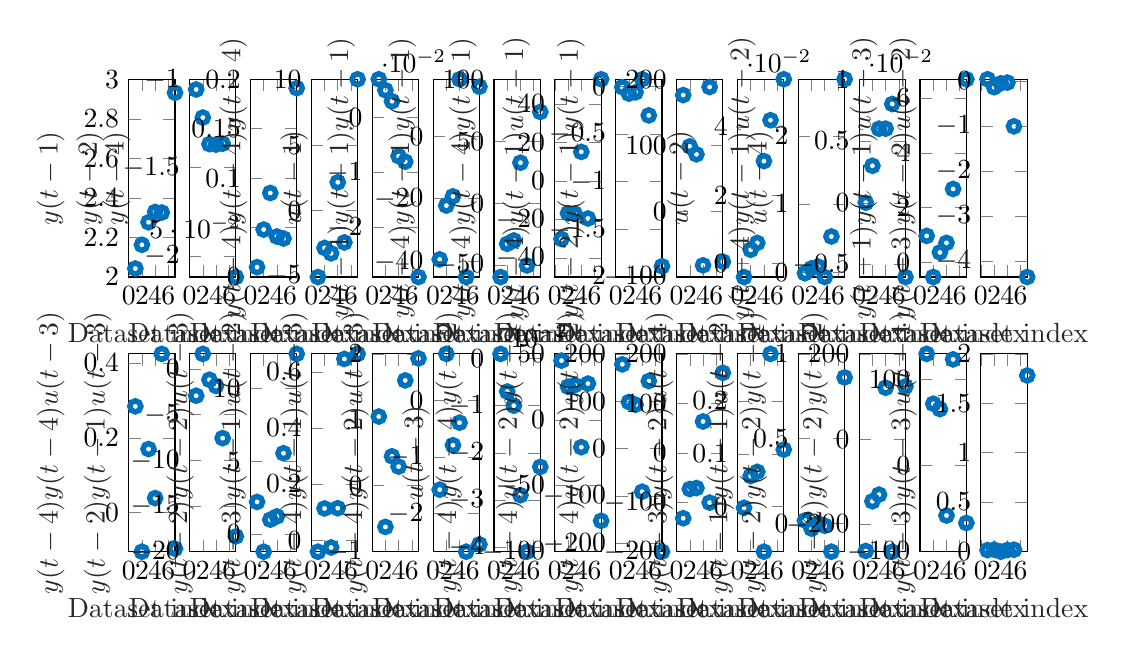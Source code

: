 % This file was created by matlab2tikz.
%
\definecolor{mycolor1}{rgb}{0.0,0.447,0.741}%
%
\begin{tikzpicture}

\begin{axis}[%
width=0.588cm,
height=2.512cm,
at={(0cm,3.488cm)},
scale only axis,
xmin=0,
xmax=7,
xlabel style={font=\color{white!15!black}},
xlabel={Dataset index},
ymin=2,
ymax=3,
ylabel style={font=\color{white!15!black}},
ylabel={$y(t-1)$},
axis background/.style={fill=white}
]
\addplot [color=mycolor1, line width=2.0pt, draw=none, mark=o, mark options={solid, mycolor1}, forget plot]
  table[row sep=crcr]{%
1	2.043\\
2	2.163\\
3	2.277\\
4	2.329\\
5	2.326\\
7	2.932\\
};
\end{axis}

\begin{axis}[%
width=0.588cm,
height=2.512cm,
at={(0.773cm,3.488cm)},
scale only axis,
xmin=0,
xmax=7,
xlabel style={font=\color{white!15!black}},
xlabel={Dataset index},
ymin=-2.12,
ymax=-1,
ylabel style={font=\color{white!15!black}},
ylabel={$y(t-2)$},
axis background/.style={fill=white}
]
\addplot [color=mycolor1, line width=2.0pt, draw=none, mark=o, mark options={solid, mycolor1}, forget plot]
  table[row sep=crcr]{%
1	-1.058\\
2	-1.217\\
3	-1.367\\
4	-1.37\\
5	-1.365\\
7	-2.12\\
};
\end{axis}

\begin{axis}[%
width=0.588cm,
height=2.512cm,
at={(1.546cm,3.488cm)},
scale only axis,
xmin=0,
xmax=7,
xlabel style={font=\color{white!15!black}},
xlabel={Dataset index},
ymin=0,
ymax=0.2,
ylabel style={font=\color{white!15!black}},
ylabel={$y(t-4)$},
axis background/.style={fill=white}
]
\addplot [color=mycolor1, line width=2.0pt, draw=none, mark=o, mark options={solid, mycolor1}, forget plot]
  table[row sep=crcr]{%
1	0.01\\
2	0.048\\
3	0.085\\
4	0.041\\
5	0.039\\
7	0.191\\
};
\end{axis}

\begin{axis}[%
width=0.588cm,
height=2.512cm,
at={(2.319cm,3.488cm)},
scale only axis,
xmin=0,
xmax=7,
xlabel style={font=\color{white!15!black}},
xlabel={Dataset index},
ymin=-5.067,
ymax=10.04,
ylabel style={font=\color{white!15!black}},
ylabel={$y(t-4)y(t-4)y(t-4)$},
axis background/.style={fill=white}
]
\addplot [color=mycolor1, line width=2.0pt, draw=none, mark=o, mark options={solid, mycolor1}, forget plot]
  table[row sep=crcr]{%
1	-5.067\\
2	-2.844\\
3	-3.258\\
4	2.171\\
5	-2.425\\
7	10.04\\
};
\end{axis}

\begin{axis}[%
width=0.588cm,
height=2.512cm,
at={(3.092cm,3.488cm)},
scale only axis,
xmin=0,
xmax=7,
xlabel style={font=\color{white!15!black}},
xlabel={Dataset index},
ymin=-0.029,
ymax=0.007,
ylabel style={font=\color{white!15!black}},
ylabel={$u(t-1)$},
axis background/.style={fill=white}
]
\addplot [color=mycolor1, line width=2.0pt, draw=none, mark=o, mark options={solid, mycolor1}, forget plot]
  table[row sep=crcr]{%
1	0.007\\
2	0.005\\
3	0.003\\
4	-0.007\\
5	-0.008\\
7	-0.029\\
};
\end{axis}

\begin{axis}[%
width=0.588cm,
height=2.512cm,
at={(3.866cm,3.488cm)},
scale only axis,
xmin=0,
xmax=7,
xlabel style={font=\color{white!15!black}},
xlabel={Dataset index},
ymin=-45.047,
ymax=18.177,
ylabel style={font=\color{white!15!black}},
ylabel={$y(t-1)y(t-1)y(t-1)$},
axis background/.style={fill=white}
]
\addplot [color=mycolor1, line width=2.0pt, draw=none, mark=o, mark options={solid, mycolor1}, forget plot]
  table[row sep=crcr]{%
1	-39.411\\
2	-22.195\\
3	-19.261\\
4	18.177\\
5	-45.047\\
7	15.771\\
};
\end{axis}

\begin{axis}[%
width=0.588cm,
height=2.512cm,
at={(4.639cm,3.488cm)},
scale only axis,
xmin=0,
xmax=7,
xlabel style={font=\color{white!15!black}},
xlabel={Dataset index},
ymin=-59.725,
ymax=100,
ylabel style={font=\color{white!15!black}},
ylabel={$y(t-4)y(t-1)y(t-1)$},
axis background/.style={fill=white}
]
\addplot [color=mycolor1, line width=2.0pt, draw=none, mark=o, mark options={solid, mycolor1}, forget plot]
  table[row sep=crcr]{%
1	-59.725\\
2	-32.906\\
3	-30.196\\
4	32.603\\
5	-50.346\\
7	73.574\\
};
\end{axis}

\begin{axis}[%
width=0.588cm,
height=2.512cm,
at={(5.412cm,3.488cm)},
scale only axis,
xmin=0,
xmax=7,
xlabel style={font=\color{white!15!black}},
xlabel={Dataset index},
ymin=-50,
ymax=52.79,
ylabel style={font=\color{white!15!black}},
ylabel={$y(t-4)y(t-4)y(t-1)$},
axis background/.style={fill=white}
]
\addplot [color=mycolor1, line width=2.0pt, draw=none, mark=o, mark options={solid, mycolor1}, forget plot]
  table[row sep=crcr]{%
1	-30.216\\
2	-16.882\\
3	-17.079\\
4	15.045\\
5	-19.567\\
7	52.79\\
};
\end{axis}

\begin{axis}[%
width=0.588cm,
height=2.512cm,
at={(6.185cm,3.488cm)},
scale only axis,
xmin=0,
xmax=7,
xlabel style={font=\color{white!15!black}},
xlabel={Dataset index},
ymin=-2,
ymax=0.074,
ylabel style={font=\color{white!15!black}},
ylabel={$y(t-4)y(t-1)u(t-1)$},
axis background/.style={fill=white}
]
\addplot [color=mycolor1, line width=2.0pt, draw=none, mark=o, mark options={solid, mycolor1}, forget plot]
  table[row sep=crcr]{%
1	-0.009\\
2	-0.077\\
3	-0.063\\
4	0.074\\
5	-0.305\\
7	-1.887\\
};
\end{axis}

\begin{axis}[%
width=0.588cm,
height=2.512cm,
at={(6.958cm,3.488cm)},
scale only axis,
xmin=0,
xmax=7,
xlabel style={font=\color{white!15!black}},
xlabel={Dataset index},
ymin=-100,
ymax=200,
ylabel style={font=\color{white!15!black}},
ylabel={$y(t-2)y(t-1)y(t-1)$},
axis background/.style={fill=white}
]
\addplot [color=mycolor1, line width=2.0pt, draw=none, mark=o, mark options={solid, mycolor1}, forget plot]
  table[row sep=crcr]{%
1	176.029\\
2	98.236\\
3	86.196\\
4	-82.189\\
5	188.228\\
7	-76.696\\
};
\end{axis}

\begin{axis}[%
width=0.588cm,
height=2.512cm,
at={(7.731cm,3.488cm)},
scale only axis,
xmin=0,
xmax=7,
xlabel style={font=\color{white!15!black}},
xlabel={Dataset index},
ymin=-0.004,
ymax=0.054,
ylabel style={font=\color{white!15!black}},
ylabel={$u(t-2)$},
axis background/.style={fill=white}
]
\addplot [color=mycolor1, line width=2.0pt, draw=none, mark=o, mark options={solid, mycolor1}, forget plot]
  table[row sep=crcr]{%
1	-0.004\\
2	0.004\\
3	0.006\\
4	0.03\\
5	0.042\\
7	0.054\\
};
\end{axis}

\begin{axis}[%
width=0.588cm,
height=2.512cm,
at={(8.504cm,3.488cm)},
scale only axis,
xmin=0,
xmax=7,
xlabel style={font=\color{white!15!black}},
xlabel={Dataset index},
ymin=-0.071,
ymax=2.83,
ylabel style={font=\color{white!15!black}},
ylabel={$y(t-4)y(t-1)u(t-2)$},
axis background/.style={fill=white}
]
\addplot [color=mycolor1, line width=2.0pt, draw=none, mark=o, mark options={solid, mycolor1}, forget plot]
  table[row sep=crcr]{%
1	-0.015\\
2	0.057\\
3	0.082\\
4	-0.071\\
5	0.524\\
7	2.83\\
};
\end{axis}

\begin{axis}[%
width=0.588cm,
height=2.512cm,
at={(9.277cm,3.488cm)},
scale only axis,
xmin=0,
xmax=7,
xlabel style={font=\color{white!15!black}},
xlabel={Dataset index},
ymin=-0.006,
ymax=0.01,
ylabel style={font=\color{white!15!black}},
ylabel={$u(t-4)$},
axis background/.style={fill=white}
]
\addplot [color=mycolor1, line width=2.0pt, draw=none, mark=o, mark options={solid, mycolor1}, forget plot]
  table[row sep=crcr]{%
1	1.376e-05\\
2	0.003\\
3	0.006\\
4	0.006\\
5	0.008\\
7	-0.006\\
};
\end{axis}

\begin{axis}[%
width=0.588cm,
height=2.512cm,
at={(10.05cm,3.488cm)},
scale only axis,
xmin=0,
xmax=7,
xlabel style={font=\color{white!15!black}},
xlabel={Dataset index},
ymin=-0.536,
ymax=6.685,
ylabel style={font=\color{white!15!black}},
ylabel={$y(t-1)y(t-1)u(t-3)$},
axis background/.style={fill=white}
]
\addplot [color=mycolor1, line width=2.0pt, draw=none, mark=o, mark options={solid, mycolor1}, forget plot]
  table[row sep=crcr]{%
1	0.967\\
2	-0.536\\
3	0.364\\
4	0.712\\
5	2.68\\
7	6.685\\
};
\end{axis}

\begin{axis}[%
width=0.588cm,
height=2.512cm,
at={(10.823cm,3.488cm)},
scale only axis,
xmin=0,
xmax=7,
xlabel style={font=\color{white!15!black}},
xlabel={Dataset index},
ymin=-4.36,
ymax=0.038,
ylabel style={font=\color{white!15!black}},
ylabel={$y(t-3)y(t-2)u(t-2)$},
axis background/.style={fill=white}
]
\addplot [color=mycolor1, line width=2.0pt, draw=none, mark=o, mark options={solid, mycolor1}, forget plot]
  table[row sep=crcr]{%
1	0.038\\
2	-0.139\\
3	-0.053\\
4	-0.036\\
5	-1.009\\
7	-4.36\\
};
\end{axis}

\begin{axis}[%
width=0.588cm,
height=2.512cm,
at={(0cm,0cm)},
scale only axis,
xmin=0,
xmax=7,
xlabel style={font=\color{white!15!black}},
xlabel={Dataset index},
ymin=-0.104,
ymax=0.424,
ylabel style={font=\color{white!15!black}},
ylabel={$y(t-4)y(t-4)u(t-3)$},
axis background/.style={fill=white}
]
\addplot [color=mycolor1, line width=2.0pt, draw=none, mark=o, mark options={solid, mycolor1}, forget plot]
  table[row sep=crcr]{%
1	0.284\\
2	-0.104\\
3	0.17\\
4	0.039\\
5	0.424\\
7	-0.096\\
};
\end{axis}

\begin{axis}[%
width=0.588cm,
height=2.512cm,
at={(0.773cm,0cm)},
scale only axis,
xmin=0,
xmax=7,
xlabel style={font=\color{white!15!black}},
xlabel={Dataset index},
ymin=-20,
ymax=1.654,
ylabel style={font=\color{white!15!black}},
ylabel={$y(t-2)y(t-1)u(t-3)$},
axis background/.style={fill=white}
]
\addplot [color=mycolor1, line width=2.0pt, draw=none, mark=o, mark options={solid, mycolor1}, forget plot]
  table[row sep=crcr]{%
1	-2.924\\
2	1.654\\
3	-1.176\\
4	-1.854\\
5	-7.567\\
7	-18.329\\
};
\end{axis}

\begin{axis}[%
width=0.588cm,
height=2.512cm,
at={(1.546cm,0cm)},
scale only axis,
xmin=0,
xmax=7,
xlabel style={font=\color{white!15!black}},
xlabel={Dataset index},
ymin=-1.211,
ymax=12.36,
ylabel style={font=\color{white!15!black}},
ylabel={$y(t-2)y(t-2)u(t-3)$},
axis background/.style={fill=white}
]
\addplot [color=mycolor1, line width=2.0pt, draw=none, mark=o, mark options={solid, mycolor1}, forget plot]
  table[row sep=crcr]{%
1	2.203\\
2	-1.211\\
3	0.988\\
4	1.21\\
5	5.544\\
7	12.36\\
};
\end{axis}

\begin{axis}[%
width=0.588cm,
height=2.512cm,
at={(2.319cm,0cm)},
scale only axis,
xmin=0,
xmax=7,
xlabel style={font=\color{white!15!black}},
xlabel={Dataset index},
ymin=-0.041,
ymax=0.664,
ylabel style={font=\color{white!15!black}},
ylabel={$y(t-3)y(t-1)u(t-2)$},
axis background/.style={fill=white}
]
\addplot [color=mycolor1, line width=2.0pt, draw=none, mark=o, mark options={solid, mycolor1}, forget plot]
  table[row sep=crcr]{%
1	-0.041\\
2	0.113\\
3	-0.026\\
4	0.114\\
5	0.646\\
7	0.664\\
};
\end{axis}

\begin{axis}[%
width=0.588cm,
height=2.512cm,
at={(3.092cm,0cm)},
scale only axis,
xmin=0,
xmax=7,
xlabel style={font=\color{white!15!black}},
xlabel={Dataset index},
ymin=-1,
ymax=2,
ylabel style={font=\color{white!15!black}},
ylabel={$y(t-4)y(t-1)u(t-3)$},
axis background/.style={fill=white}
]
\addplot [color=mycolor1, line width=2.0pt, draw=none, mark=o, mark options={solid, mycolor1}, forget plot]
  table[row sep=crcr]{%
1	1.05\\
2	-0.624\\
3	0.447\\
4	0.291\\
5	1.598\\
7	1.931\\
};
\end{axis}

\begin{axis}[%
width=0.588cm,
height=2.512cm,
at={(3.866cm,0cm)},
scale only axis,
xmin=0,
xmax=7,
xlabel style={font=\color{white!15!black}},
xlabel={Dataset index},
ymin=-2.675,
ymax=0.82,
ylabel style={font=\color{white!15!black}},
ylabel={$y(t-4)y(t-2)u(t-3)$},
axis background/.style={fill=white}
]
\addplot [color=mycolor1, line width=2.0pt, draw=none, mark=o, mark options={solid, mycolor1}, forget plot]
  table[row sep=crcr]{%
1	-1.579\\
2	0.82\\
3	-0.794\\
4	-0.395\\
5	-2.675\\
7	-2.546\\
};
\end{axis}

\begin{axis}[%
width=0.588cm,
height=2.512cm,
at={(4.639cm,0cm)},
scale only axis,
xmin=0,
xmax=7,
xlabel style={font=\color{white!15!black}},
xlabel={Dataset index},
ymin=-0.041,
ymax=0.001,
ylabel style={font=\color{white!15!black}},
ylabel={$u(t-3)$},
axis background/.style={fill=white}
]
\addplot [color=mycolor1, line width=2.0pt, draw=none, mark=o, mark options={solid, mycolor1}, forget plot]
  table[row sep=crcr]{%
1	0.001\\
2	-0.007\\
3	-0.01\\
4	-0.029\\
5	-0.041\\
7	-0.023\\
};
\end{axis}

\begin{axis}[%
width=0.588cm,
height=2.512cm,
at={(5.412cm,0cm)},
scale only axis,
xmin=0,
xmax=7,
xlabel style={font=\color{white!15!black}},
xlabel={Dataset index},
ymin=-100,
ymax=50,
ylabel style={font=\color{white!15!black}},
ylabel={$y(t-4)y(t-4)y(t-2)$},
axis background/.style={fill=white}
]
\addplot [color=mycolor1, line width=2.0pt, draw=none, mark=o, mark options={solid, mycolor1}, forget plot]
  table[row sep=crcr]{%
1	44.89\\
2	25.078\\
3	26.323\\
4	-20.739\\
5	27.458\\
7	-76.601\\
};
\end{axis}

\begin{axis}[%
width=0.588cm,
height=2.512cm,
at={(6.185cm,0cm)},
scale only axis,
xmin=0,
xmax=7,
xlabel style={font=\color{white!15!black}},
xlabel={Dataset index},
ymin=-217.739,
ymax=200,
ylabel style={font=\color{white!15!black}},
ylabel={$y(t-4)y(t-2)y(t-1)$},
axis background/.style={fill=white}
]
\addplot [color=mycolor1, line width=2.0pt, draw=none, mark=o, mark options={solid, mycolor1}, forget plot]
  table[row sep=crcr]{%
1	177.925\\
2	98.343\\
3	92.726\\
4	-91.045\\
5	142.621\\
7	-217.739\\
};
\end{axis}

\begin{axis}[%
width=0.588cm,
height=2.512cm,
at={(6.958cm,0cm)},
scale only axis,
xmin=0,
xmax=7,
xlabel style={font=\color{white!15!black}},
xlabel={Dataset index},
ymin=-200,
ymax=200,
ylabel style={font=\color{white!15!black}},
ylabel={$y(t-4)y(t-2)y(t-2)$},
axis background/.style={fill=white}
]
\addplot [color=mycolor1, line width=2.0pt, draw=none, mark=o, mark options={solid, mycolor1}, forget plot]
  table[row sep=crcr]{%
1	-132.341\\
2	-73.29\\
3	-71.272\\
4	63.336\\
5	-100.773\\
7	161.673\\
};
\end{axis}

\begin{axis}[%
width=0.588cm,
height=2.512cm,
at={(7.731cm,0cm)},
scale only axis,
xmin=0,
xmax=7,
xlabel style={font=\color{white!15!black}},
xlabel={Dataset index},
ymin=-0.085,
ymax=0.289,
ylabel style={font=\color{white!15!black}},
ylabel={$y(t-3)y(t-2)u(t-1)$},
axis background/.style={fill=white}
]
\addplot [color=mycolor1, line width=2.0pt, draw=none, mark=o, mark options={solid, mycolor1}, forget plot]
  table[row sep=crcr]{%
1	-0.002\\
2	0.058\\
3	0.066\\
4	-0.085\\
5	0.289\\
7	0.108\\
};
\end{axis}

\begin{axis}[%
width=0.588cm,
height=2.512cm,
at={(8.504cm,0cm)},
scale only axis,
xmin=0,
xmax=7,
xlabel style={font=\color{white!15!black}},
xlabel={Dataset index},
ymin=-0.166,
ymax=1,
ylabel style={font=\color{white!15!black}},
ylabel={$y(t-1)y(t-1)u(t-2)$},
axis background/.style={fill=white}
]
\addplot [color=mycolor1, line width=2.0pt, draw=none, mark=o, mark options={solid, mycolor1}, forget plot]
  table[row sep=crcr]{%
1	0.018\\
2	-0.03\\
3	-4.902e-05\\
4	-0.013\\
5	-0.166\\
7	0.861\\
};
\end{axis}

\begin{axis}[%
width=0.588cm,
height=2.512cm,
at={(9.277cm,0cm)},
scale only axis,
xmin=0,
xmax=7,
xlabel style={font=\color{white!15!black}},
xlabel={Dataset index},
ymin=-263.781,
ymax=200,
ylabel style={font=\color{white!15!black}},
ylabel={$y(t-2)y(t-2)y(t-1)$},
axis background/.style={fill=white}
]
\addplot [color=mycolor1, line width=2.0pt, draw=none, mark=o, mark options={solid, mycolor1}, forget plot]
  table[row sep=crcr]{%
1	-262.086\\
2	-145.555\\
3	-129.991\\
4	120.582\\
5	-263.781\\
7	123.82\\
};
\end{axis}

\begin{axis}[%
width=0.588cm,
height=2.512cm,
at={(10.05cm,0cm)},
scale only axis,
xmin=0,
xmax=7,
xlabel style={font=\color{white!15!black}},
xlabel={Dataset index},
ymin=-100,
ymax=130.002,
ylabel style={font=\color{white!15!black}},
ylabel={$y(t-2)y(t-2)y(t-2)$},
axis background/.style={fill=white}
]
\addplot [color=mycolor1, line width=2.0pt, draw=none, mark=o, mark options={solid, mycolor1}, forget plot]
  table[row sep=crcr]{%
1	130.002\\
2	72.015\\
3	65.812\\
4	-57.943\\
5	123.632\\
7	-66.633\\
};
\end{axis}

\begin{axis}[%
width=0.588cm,
height=2.512cm,
at={(10.823cm,0cm)},
scale only axis,
xmin=0,
xmax=7,
xlabel style={font=\color{white!15!black}},
xlabel={Dataset index},
ymin=-0.004,
ymax=2,
ylabel style={font=\color{white!15!black}},
ylabel={$y(t-3)y(t-3)u(t-1)$},
axis background/.style={fill=white}
]
\addplot [color=mycolor1, line width=2.0pt, draw=none, mark=o, mark options={solid, mycolor1}, forget plot]
  table[row sep=crcr]{%
1	0.012\\
2	0.017\\
3	-0.004\\
4	0.013\\
5	0.016\\
7	1.781\\
};
\end{axis}
\end{tikzpicture}%
